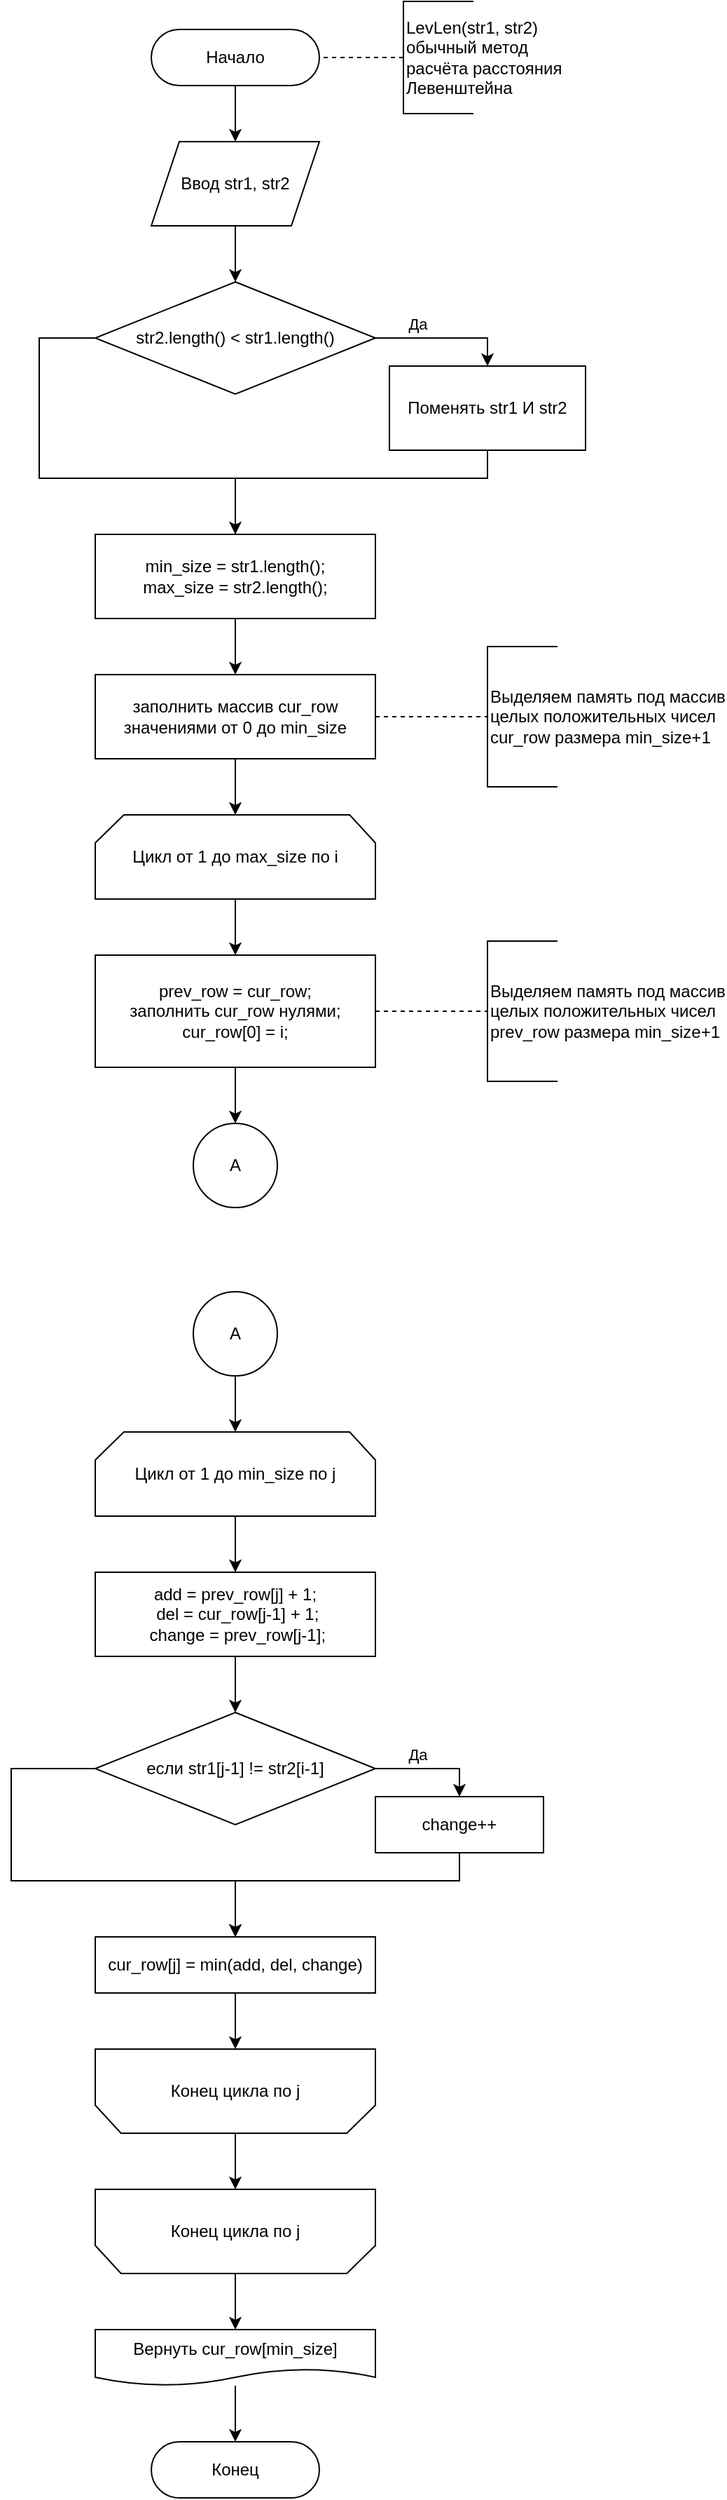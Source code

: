 <mxfile version="15.2.9" type="device"><diagram id="f2X41bjhdgo863nyaZHW" name="Page-1"><mxGraphModel dx="1184" dy="709" grid="1" gridSize="10" guides="1" tooltips="1" connect="1" arrows="1" fold="1" page="1" pageScale="1" pageWidth="827" pageHeight="1169" math="0" shadow="0"><root><mxCell id="0"/><mxCell id="1" parent="0"/><mxCell id="4c-wXifbGHOci0Q_TSBN-10" style="edgeStyle=orthogonalEdgeStyle;rounded=0;orthogonalLoop=1;jettySize=auto;html=1;entryX=0.5;entryY=0;entryDx=0;entryDy=0;" parent="1" source="4c-wXifbGHOci0Q_TSBN-1" target="4c-wXifbGHOci0Q_TSBN-2" edge="1"><mxGeometry relative="1" as="geometry"/></mxCell><mxCell id="4c-wXifbGHOci0Q_TSBN-1" value="Начало" style="rounded=1;whiteSpace=wrap;html=1;arcSize=50;" parent="1" vertex="1"><mxGeometry x="160" y="40" width="120" height="40" as="geometry"/></mxCell><mxCell id="4c-wXifbGHOci0Q_TSBN-11" style="edgeStyle=orthogonalEdgeStyle;rounded=0;orthogonalLoop=1;jettySize=auto;html=1;entryX=0.5;entryY=0;entryDx=0;entryDy=0;" parent="1" source="4c-wXifbGHOci0Q_TSBN-2" target="4c-wXifbGHOci0Q_TSBN-9" edge="1"><mxGeometry relative="1" as="geometry"/></mxCell><mxCell id="4c-wXifbGHOci0Q_TSBN-2" value="Ввод str1, str2" style="shape=parallelogram;perimeter=parallelogramPerimeter;whiteSpace=wrap;html=1;fixedSize=1;" parent="1" vertex="1"><mxGeometry x="160" y="120" width="120" height="60" as="geometry"/></mxCell><mxCell id="4c-wXifbGHOci0Q_TSBN-22" style="edgeStyle=orthogonalEdgeStyle;rounded=0;orthogonalLoop=1;jettySize=auto;html=1;entryX=0.5;entryY=0;entryDx=0;entryDy=0;" parent="1" source="4c-wXifbGHOci0Q_TSBN-8" target="4c-wXifbGHOci0Q_TSBN-21" edge="1"><mxGeometry relative="1" as="geometry"/></mxCell><mxCell id="4c-wXifbGHOci0Q_TSBN-8" value="Цикл от 1 до max_size по i" style="strokeWidth=1;html=1;shape=stencil(rZVNb4MwDIZ/Ta5VIFoFxynrTlUvPeycUndEhQQF2q7/vikuGh+DMa8SB/wa3gcbW2FClqkqgIXcqByYeGNhuLa28MJa57ryob9NMbHkGF4wjCMMVVlAUqF2Vk6rXQaYKStnj3DR++rhoE0KDl3FivFX/8z9EjKxxngTbU3ZybTy3kxp49/lX2jGFy+IuT5ijApPyKEC11G/y9ugwMJ3MimYR9oSSN2KGu5vpI+/kwIaaUXpXp8VzIRtCHXxBQ97uDiayduSeDG1OlIvm60jVDfCE9IrYwso5E4lx09nT2b/41cW6r7cg0STzu0ZWkPXm++pBjQOmTYthyj+r0OvgU+wWBIs+JMdKGVQ/kaS2RImhtbrg4mo1ZExEvJgHUzM10FnGZ4jY6M7MKhVPNdq4QY=);whiteSpace=wrap;" parent="1" vertex="1"><mxGeometry x="120" y="600" width="200" height="60" as="geometry"/></mxCell><mxCell id="4c-wXifbGHOci0Q_TSBN-13" style="edgeStyle=orthogonalEdgeStyle;rounded=0;orthogonalLoop=1;jettySize=auto;html=1;entryX=0.5;entryY=0;entryDx=0;entryDy=0;exitX=1;exitY=0.5;exitDx=0;exitDy=0;" parent="1" source="4c-wXifbGHOci0Q_TSBN-9" target="4c-wXifbGHOci0Q_TSBN-12" edge="1"><mxGeometry relative="1" as="geometry"><mxPoint x="330" y="260" as="sourcePoint"/></mxGeometry></mxCell><mxCell id="4c-wXifbGHOci0Q_TSBN-47" value="&lt;div&gt;Да&lt;/div&gt;" style="edgeLabel;html=1;align=center;verticalAlign=middle;resizable=0;points=[];" parent="4c-wXifbGHOci0Q_TSBN-13" vertex="1" connectable="0"><mxGeometry x="0.067" y="1" relative="1" as="geometry"><mxPoint x="-24" y="-9" as="offset"/></mxGeometry></mxCell><mxCell id="4c-wXifbGHOci0Q_TSBN-16" style="edgeStyle=orthogonalEdgeStyle;rounded=0;orthogonalLoop=1;jettySize=auto;html=1;exitX=0;exitY=0.5;exitDx=0;exitDy=0;entryX=0.5;entryY=0;entryDx=0;entryDy=0;" parent="1" source="4c-wXifbGHOci0Q_TSBN-9" target="4c-wXifbGHOci0Q_TSBN-14" edge="1"><mxGeometry relative="1" as="geometry"><Array as="points"><mxPoint x="80" y="260"/><mxPoint x="80" y="360"/><mxPoint x="220" y="360"/></Array></mxGeometry></mxCell><mxCell id="4c-wXifbGHOci0Q_TSBN-9" value="str2.length() &amp;lt; str1.length()" style="rhombus;whiteSpace=wrap;html=1;" parent="1" vertex="1"><mxGeometry x="120" y="220" width="200" height="80" as="geometry"/></mxCell><mxCell id="4c-wXifbGHOci0Q_TSBN-37" style="edgeStyle=orthogonalEdgeStyle;rounded=0;orthogonalLoop=1;jettySize=auto;html=1;exitX=0.5;exitY=1;exitDx=0;exitDy=0;" parent="1" source="4c-wXifbGHOci0Q_TSBN-12" edge="1"><mxGeometry relative="1" as="geometry"><mxPoint x="220" y="440" as="targetPoint"/><Array as="points"><mxPoint x="400" y="360"/><mxPoint x="220" y="360"/></Array></mxGeometry></mxCell><mxCell id="4c-wXifbGHOci0Q_TSBN-12" value="Поменять str1 И str2" style="rounded=0;whiteSpace=wrap;html=1;" parent="1" vertex="1"><mxGeometry x="330" y="280" width="140" height="60" as="geometry"/></mxCell><mxCell id="4c-wXifbGHOci0Q_TSBN-18" style="edgeStyle=orthogonalEdgeStyle;rounded=0;orthogonalLoop=1;jettySize=auto;html=1;entryX=0.5;entryY=0;entryDx=0;entryDy=0;" parent="1" source="4c-wXifbGHOci0Q_TSBN-14" target="4c-wXifbGHOci0Q_TSBN-17" edge="1"><mxGeometry relative="1" as="geometry"/></mxCell><mxCell id="4c-wXifbGHOci0Q_TSBN-14" value="min_size = str1.length();&lt;br&gt;max_size = str2.length();" style="rounded=0;whiteSpace=wrap;html=1;" parent="1" vertex="1"><mxGeometry x="120" y="400" width="200" height="60" as="geometry"/></mxCell><mxCell id="4c-wXifbGHOci0Q_TSBN-65" style="edgeStyle=orthogonalEdgeStyle;rounded=0;orthogonalLoop=1;jettySize=auto;html=1;entryX=0.5;entryY=0;entryDx=0;entryDy=0;entryPerimeter=0;" parent="1" source="4c-wXifbGHOci0Q_TSBN-17" target="4c-wXifbGHOci0Q_TSBN-8" edge="1"><mxGeometry relative="1" as="geometry"/></mxCell><mxCell id="4c-wXifbGHOci0Q_TSBN-17" value="&lt;div&gt;заполнить массив cur_row &lt;br&gt;&lt;/div&gt;&lt;div&gt;значениями от 0 до min_size&lt;/div&gt;" style="rounded=0;whiteSpace=wrap;html=1;" parent="1" vertex="1"><mxGeometry x="120" y="500" width="200" height="60" as="geometry"/></mxCell><mxCell id="4c-wXifbGHOci0Q_TSBN-66" style="edgeStyle=orthogonalEdgeStyle;rounded=0;orthogonalLoop=1;jettySize=auto;html=1;entryX=0.5;entryY=0;entryDx=0;entryDy=0;" parent="1" source="4c-wXifbGHOci0Q_TSBN-21" target="4c-wXifbGHOci0Q_TSBN-60" edge="1"><mxGeometry relative="1" as="geometry"/></mxCell><mxCell id="4c-wXifbGHOci0Q_TSBN-21" value="&lt;div&gt;prev_row = cur_row;&lt;div&gt;заполнить cur_row нулями;&lt;/div&gt;&lt;div&gt;cur_row[0] = i;&lt;/div&gt;&lt;/div&gt;" style="rounded=0;whiteSpace=wrap;html=1;" parent="1" vertex="1"><mxGeometry x="120" y="700" width="200" height="80" as="geometry"/></mxCell><mxCell id="4c-wXifbGHOci0Q_TSBN-32" style="edgeStyle=orthogonalEdgeStyle;rounded=0;orthogonalLoop=1;jettySize=auto;html=1;entryX=0.5;entryY=1;entryDx=0;entryDy=0;entryPerimeter=0;" parent="1" source="4c-wXifbGHOci0Q_TSBN-23" target="4c-wXifbGHOci0Q_TSBN-31" edge="1"><mxGeometry relative="1" as="geometry"/></mxCell><mxCell id="4c-wXifbGHOci0Q_TSBN-23" value="Конец цикла по j" style="strokeWidth=1;html=1;shape=stencil(rZVNb4MwDIZ/Ta5VIFoFxynrTlUvPeycUndEhQQF2q7/vikuGh+DMa8SB/wa3gcbW2FClqkqgIXcqByYeGNhuLa28MJa57ryob9NMbHkGF4wjCMMVVlAUqF2Vk6rXQaYKStnj3DR++rhoE0KDl3FivFX/8z9EjKxxngTbU3ZybTy3kxp49/lX2jGFy+IuT5ijApPyKEC11G/y9ugwMJ3MimYR9oSSN2KGu5vpI+/kwIaaUXpXp8VzIRtCHXxBQ97uDiayduSeDG1OlIvm60jVDfCE9IrYwso5E4lx09nT2b/41cW6r7cg0STzu0ZWkPXm++pBjQOmTYthyj+r0OvgU+wWBIs+JMdKGVQ/kaS2RImhtbrg4mo1ZExEvJgHUzM10FnGZ4jY6M7MKhVPNdq4QY=);whiteSpace=wrap;direction=west;" parent="1" vertex="1"><mxGeometry x="120" y="1480" width="200" height="60" as="geometry"/></mxCell><mxCell id="4c-wXifbGHOci0Q_TSBN-29" style="edgeStyle=orthogonalEdgeStyle;rounded=0;orthogonalLoop=1;jettySize=auto;html=1;entryX=0.5;entryY=0;entryDx=0;entryDy=0;" parent="1" source="4c-wXifbGHOci0Q_TSBN-26" target="4c-wXifbGHOci0Q_TSBN-28" edge="1"><mxGeometry relative="1" as="geometry"/></mxCell><mxCell id="4c-wXifbGHOci0Q_TSBN-26" value="Цикл от 1 до min_size по j" style="strokeWidth=1;html=1;shape=stencil(rZVNb4MwDIZ/Ta5VIFoFxynrTlUvPeycUndEhQQF2q7/vikuGh+DMa8SB/wa3gcbW2FClqkqgIXcqByYeGNhuLa28MJa57ryob9NMbHkGF4wjCMMVVlAUqF2Vk6rXQaYKStnj3DR++rhoE0KDl3FivFX/8z9EjKxxngTbU3ZybTy3kxp49/lX2jGFy+IuT5ijApPyKEC11G/y9ugwMJ3MimYR9oSSN2KGu5vpI+/kwIaaUXpXp8VzIRtCHXxBQ97uDiayduSeDG1OlIvm60jVDfCE9IrYwso5E4lx09nT2b/41cW6r7cg0STzu0ZWkPXm++pBjQOmTYthyj+r0OvgU+wWBIs+JMdKGVQ/kaS2RImhtbrg4mo1ZExEvJgHUzM10FnGZ4jY6M7MKhVPNdq4QY=);whiteSpace=wrap;" parent="1" vertex="1"><mxGeometry x="120" y="1040" width="200" height="60" as="geometry"/></mxCell><mxCell id="4c-wXifbGHOci0Q_TSBN-48" style="edgeStyle=orthogonalEdgeStyle;rounded=0;orthogonalLoop=1;jettySize=auto;html=1;entryX=0.5;entryY=0;entryDx=0;entryDy=0;" parent="1" source="4c-wXifbGHOci0Q_TSBN-28" target="4c-wXifbGHOci0Q_TSBN-46" edge="1"><mxGeometry relative="1" as="geometry"/></mxCell><mxCell id="4c-wXifbGHOci0Q_TSBN-28" value="&lt;div&gt;add = prev_row[j] + 1;&lt;/div&gt;&lt;div&gt; del = cur_row[j-1] + 1;&lt;/div&gt;&lt;div&gt; change = prev_row[j-1];&lt;/div&gt;" style="rounded=0;whiteSpace=wrap;html=1;" parent="1" vertex="1"><mxGeometry x="120" y="1140" width="200" height="60" as="geometry"/></mxCell><mxCell id="4c-wXifbGHOci0Q_TSBN-35" style="edgeStyle=orthogonalEdgeStyle;rounded=0;orthogonalLoop=1;jettySize=auto;html=1;entryX=0.5;entryY=0;entryDx=0;entryDy=0;" parent="1" source="4c-wXifbGHOci0Q_TSBN-31" target="dpXij2ZBfLxtf1E2zsK_-1" edge="1"><mxGeometry relative="1" as="geometry"><mxPoint x="220" y="1680" as="targetPoint"/></mxGeometry></mxCell><mxCell id="4c-wXifbGHOci0Q_TSBN-31" value="Конец цикла по j" style="strokeWidth=1;html=1;shape=stencil(rZVNb4MwDIZ/Ta5VIFoFxynrTlUvPeycUndEhQQF2q7/vikuGh+DMa8SB/wa3gcbW2FClqkqgIXcqByYeGNhuLa28MJa57ryob9NMbHkGF4wjCMMVVlAUqF2Vk6rXQaYKStnj3DR++rhoE0KDl3FivFX/8z9EjKxxngTbU3ZybTy3kxp49/lX2jGFy+IuT5ijApPyKEC11G/y9ugwMJ3MimYR9oSSN2KGu5vpI+/kwIaaUXpXp8VzIRtCHXxBQ97uDiayduSeDG1OlIvm60jVDfCE9IrYwso5E4lx09nT2b/41cW6r7cg0STzu0ZWkPXm++pBjQOmTYthyj+r0OvgU+wWBIs+JMdKGVQ/kaS2RImhtbrg4mo1ZExEvJgHUzM10FnGZ4jY6M7MKhVPNdq4QY=);whiteSpace=wrap;direction=west;" parent="1" vertex="1"><mxGeometry x="120" y="1580" width="200" height="60" as="geometry"/></mxCell><mxCell id="4c-wXifbGHOci0Q_TSBN-34" value="Конец" style="rounded=1;whiteSpace=wrap;html=1;arcSize=50;" parent="1" vertex="1"><mxGeometry x="160" y="1760" width="120" height="40" as="geometry"/></mxCell><mxCell id="4c-wXifbGHOci0Q_TSBN-39" value="Выделяем память под массив&lt;br&gt;целых положительных чисел&lt;br&gt; cur_row размера min_size+1" style="strokeWidth=1;html=1;shape=mxgraph.flowchart.annotation_1;align=left;pointerEvents=1;" parent="1" vertex="1"><mxGeometry x="400" y="480" width="50" height="100" as="geometry"/></mxCell><mxCell id="4c-wXifbGHOci0Q_TSBN-42" value="" style="endArrow=none;dashed=1;html=1;entryX=0;entryY=0.5;entryDx=0;entryDy=0;entryPerimeter=0;exitX=1;exitY=0.5;exitDx=0;exitDy=0;" parent="1" source="4c-wXifbGHOci0Q_TSBN-17" target="4c-wXifbGHOci0Q_TSBN-39" edge="1"><mxGeometry width="50" height="50" relative="1" as="geometry"><mxPoint x="370" y="730" as="sourcePoint"/><mxPoint x="420" y="680" as="targetPoint"/></mxGeometry></mxCell><mxCell id="4c-wXifbGHOci0Q_TSBN-43" value="Выделяем память под массив&lt;br&gt;целых положительных чисел&lt;br&gt; prev_row размера min_size+1" style="strokeWidth=1;html=1;shape=mxgraph.flowchart.annotation_1;align=left;pointerEvents=1;" parent="1" vertex="1"><mxGeometry x="400" y="690" width="50" height="100" as="geometry"/></mxCell><mxCell id="4c-wXifbGHOci0Q_TSBN-44" value="" style="endArrow=none;dashed=1;html=1;entryX=0;entryY=0.5;entryDx=0;entryDy=0;entryPerimeter=0;exitX=1;exitY=0.5;exitDx=0;exitDy=0;" parent="1" source="4c-wXifbGHOci0Q_TSBN-21" target="4c-wXifbGHOci0Q_TSBN-43" edge="1"><mxGeometry width="50" height="50" relative="1" as="geometry"><mxPoint x="330" y="540" as="sourcePoint"/><mxPoint x="410" y="540" as="targetPoint"/></mxGeometry></mxCell><mxCell id="4c-wXifbGHOci0Q_TSBN-54" value="Да" style="edgeStyle=orthogonalEdgeStyle;rounded=0;orthogonalLoop=1;jettySize=auto;html=1;exitX=1;exitY=0.5;exitDx=0;exitDy=0;entryX=0.5;entryY=0;entryDx=0;entryDy=0;" parent="1" source="4c-wXifbGHOci0Q_TSBN-46" target="4c-wXifbGHOci0Q_TSBN-49" edge="1"><mxGeometry x="-0.25" y="10" relative="1" as="geometry"><mxPoint as="offset"/></mxGeometry></mxCell><mxCell id="4c-wXifbGHOci0Q_TSBN-56" style="edgeStyle=orthogonalEdgeStyle;rounded=0;orthogonalLoop=1;jettySize=auto;html=1;entryX=0.5;entryY=0;entryDx=0;entryDy=0;" parent="1" target="4c-wXifbGHOci0Q_TSBN-58" edge="1"><mxGeometry relative="1" as="geometry"><mxPoint x="120" y="1280" as="sourcePoint"/><mxPoint x="180" y="1480" as="targetPoint"/><Array as="points"><mxPoint x="60" y="1280"/><mxPoint x="60" y="1360"/><mxPoint x="220" y="1360"/></Array></mxGeometry></mxCell><mxCell id="4c-wXifbGHOci0Q_TSBN-46" value="если str1[j-1] != str2[i-1]" style="rhombus;whiteSpace=wrap;html=1;" parent="1" vertex="1"><mxGeometry x="120" y="1240" width="200" height="80" as="geometry"/></mxCell><mxCell id="4c-wXifbGHOci0Q_TSBN-55" style="edgeStyle=orthogonalEdgeStyle;rounded=0;orthogonalLoop=1;jettySize=auto;html=1;exitX=0.5;exitY=1;exitDx=0;exitDy=0;entryX=0.5;entryY=0;entryDx=0;entryDy=0;" parent="1" source="4c-wXifbGHOci0Q_TSBN-49" target="4c-wXifbGHOci0Q_TSBN-58" edge="1"><mxGeometry relative="1" as="geometry"><mxPoint x="440" y="1410" as="sourcePoint"/><mxPoint x="280" y="1480" as="targetPoint"/><Array as="points"><mxPoint x="380" y="1360"/><mxPoint x="220" y="1360"/></Array></mxGeometry></mxCell><mxCell id="4c-wXifbGHOci0Q_TSBN-49" value="change++" style="rounded=0;whiteSpace=wrap;html=1;" parent="1" vertex="1"><mxGeometry x="320" y="1300" width="120" height="40" as="geometry"/></mxCell><mxCell id="4c-wXifbGHOci0Q_TSBN-59" style="edgeStyle=orthogonalEdgeStyle;rounded=0;orthogonalLoop=1;jettySize=auto;html=1;entryX=0.5;entryY=1;entryDx=0;entryDy=0;entryPerimeter=0;" parent="1" source="4c-wXifbGHOci0Q_TSBN-58" target="4c-wXifbGHOci0Q_TSBN-23" edge="1"><mxGeometry relative="1" as="geometry"/></mxCell><mxCell id="4c-wXifbGHOci0Q_TSBN-58" value="cur_row[j] = min(add, del, change)" style="rounded=0;whiteSpace=wrap;html=1;" parent="1" vertex="1"><mxGeometry x="120" y="1400" width="200" height="40" as="geometry"/></mxCell><mxCell id="4c-wXifbGHOci0Q_TSBN-60" value="А" style="ellipse;whiteSpace=wrap;html=1;aspect=fixed;" parent="1" vertex="1"><mxGeometry x="190" y="820" width="60" height="60" as="geometry"/></mxCell><mxCell id="4c-wXifbGHOci0Q_TSBN-68" style="edgeStyle=orthogonalEdgeStyle;rounded=0;orthogonalLoop=1;jettySize=auto;html=1;entryX=0.5;entryY=0;entryDx=0;entryDy=0;entryPerimeter=0;" parent="1" source="4c-wXifbGHOci0Q_TSBN-62" target="4c-wXifbGHOci0Q_TSBN-26" edge="1"><mxGeometry relative="1" as="geometry"/></mxCell><mxCell id="4c-wXifbGHOci0Q_TSBN-62" value="А" style="ellipse;whiteSpace=wrap;html=1;aspect=fixed;" parent="1" vertex="1"><mxGeometry x="190" y="940" width="60" height="60" as="geometry"/></mxCell><mxCell id="dpXij2ZBfLxtf1E2zsK_-2" value="" style="edgeStyle=orthogonalEdgeStyle;rounded=0;orthogonalLoop=1;jettySize=auto;html=1;" edge="1" parent="1" source="dpXij2ZBfLxtf1E2zsK_-1" target="4c-wXifbGHOci0Q_TSBN-34"><mxGeometry relative="1" as="geometry"><mxPoint x="440" y="1740" as="sourcePoint"/></mxGeometry></mxCell><mxCell id="dpXij2ZBfLxtf1E2zsK_-1" value="Вернуть cur_row[min_size]" style="shape=document;whiteSpace=wrap;html=1;boundedLbl=1;strokeWidth=1;" vertex="1" parent="1"><mxGeometry x="120" y="1680" width="200" height="40" as="geometry"/></mxCell><mxCell id="dpXij2ZBfLxtf1E2zsK_-3" value="&lt;div&gt;LevLen(str1, str2)&lt;br&gt;обычный метод&lt;br&gt;расчёта расстояния&lt;br&gt;Левенштейна&lt;br&gt;&lt;/div&gt;" style="strokeWidth=1;html=1;shape=mxgraph.flowchart.annotation_1;align=left;pointerEvents=1;" vertex="1" parent="1"><mxGeometry x="340" y="20" width="50" height="80" as="geometry"/></mxCell><mxCell id="dpXij2ZBfLxtf1E2zsK_-4" value="" style="endArrow=none;dashed=1;html=1;exitX=0;exitY=0.5;exitDx=0;exitDy=0;exitPerimeter=0;entryX=1;entryY=0.5;entryDx=0;entryDy=0;" edge="1" parent="1" source="dpXij2ZBfLxtf1E2zsK_-3" target="4c-wXifbGHOci0Q_TSBN-1"><mxGeometry width="50" height="50" relative="1" as="geometry"><mxPoint x="450" y="250" as="sourcePoint"/><mxPoint x="300" y="100" as="targetPoint"/></mxGeometry></mxCell></root></mxGraphModel></diagram></mxfile>
